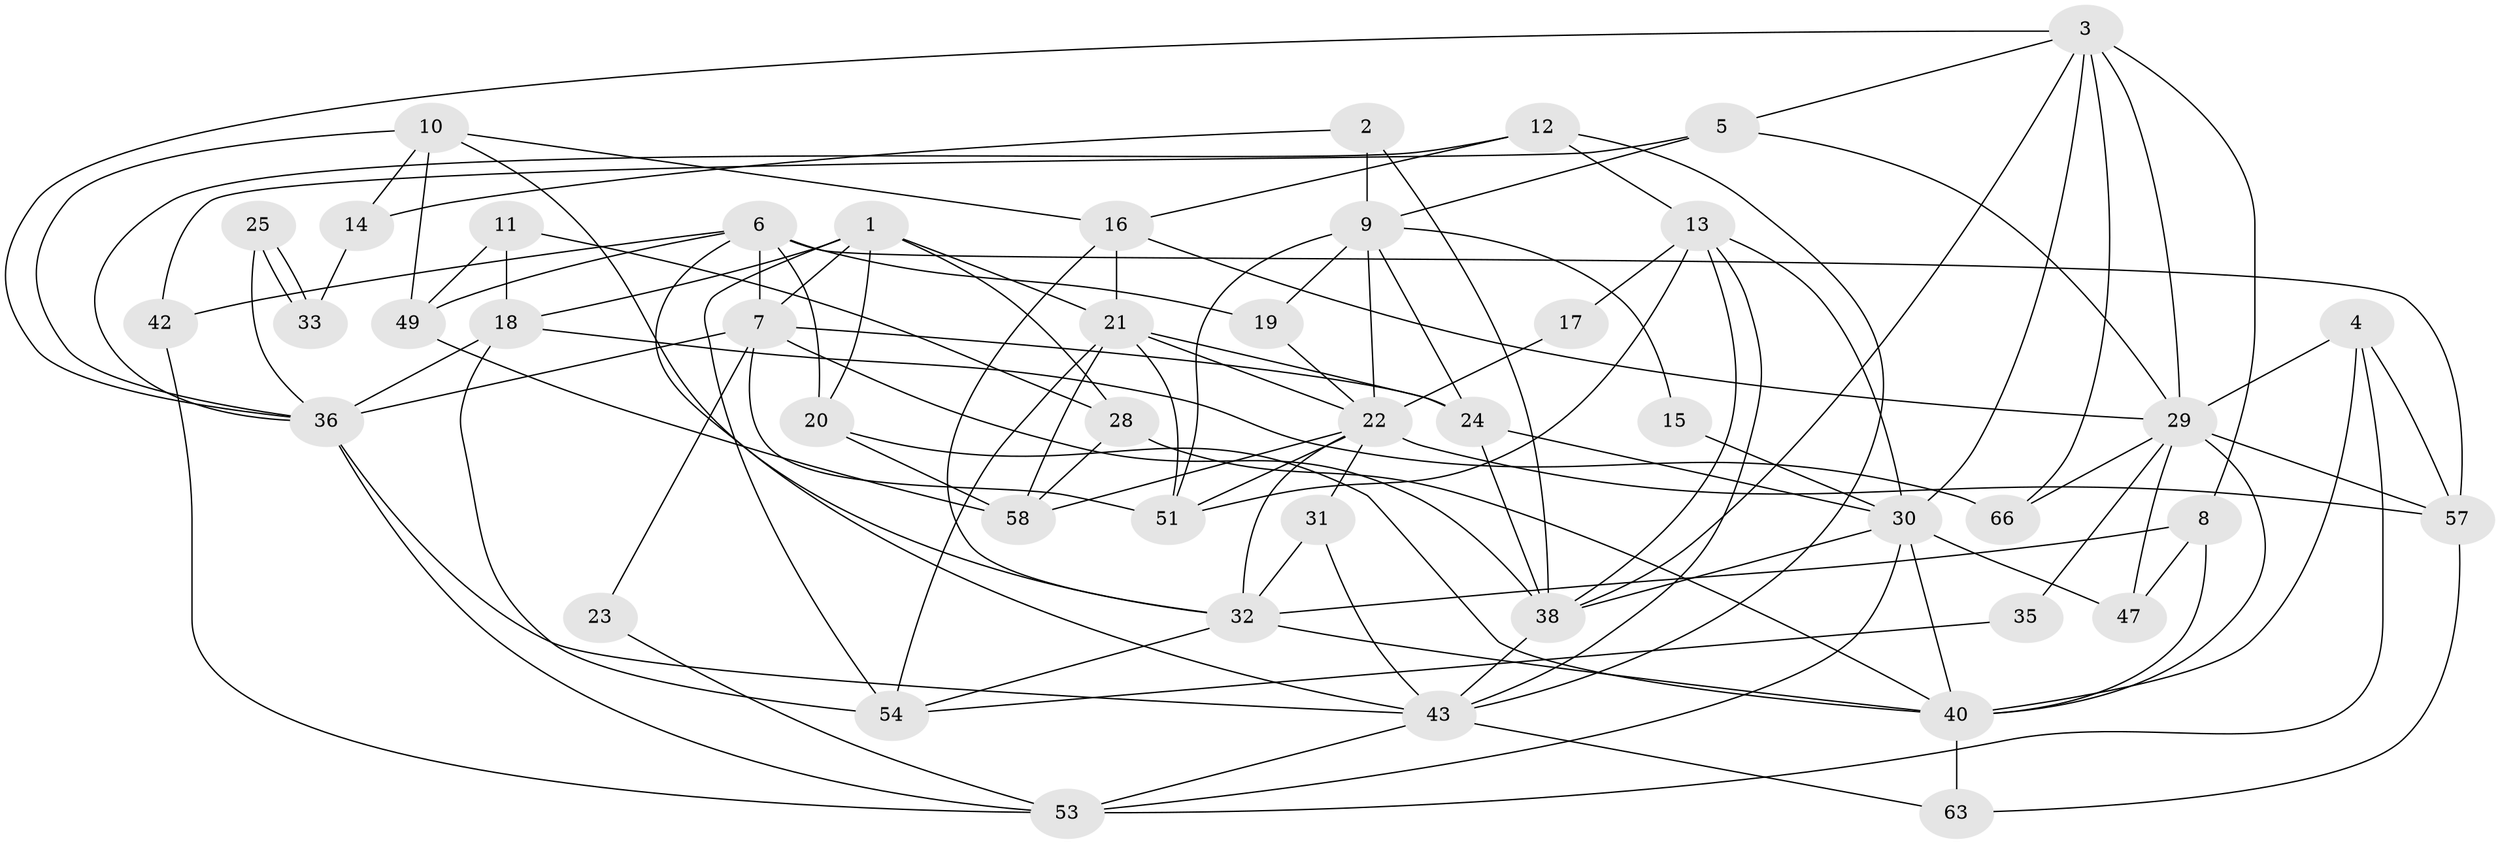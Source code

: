 // original degree distribution, {5: 0.1527777777777778, 3: 0.2777777777777778, 4: 0.3333333333333333, 2: 0.09722222222222222, 6: 0.1111111111111111, 8: 0.013888888888888888, 7: 0.013888888888888888}
// Generated by graph-tools (version 1.1) at 2025/11/02/27/25 16:11:18]
// undirected, 46 vertices, 113 edges
graph export_dot {
graph [start="1"]
  node [color=gray90,style=filled];
  1 [super="+60"];
  2;
  3 [super="+37"];
  4;
  5;
  6 [super="+27"];
  7 [super="+52"];
  8 [super="+41"];
  9 [super="+72"];
  10 [super="+46"];
  11 [super="+67"];
  12;
  13 [super="+70"];
  14;
  15;
  16 [super="+44"];
  17;
  18 [super="+26"];
  19;
  20;
  21 [super="+50"];
  22 [super="+68"];
  23;
  24 [super="+69"];
  25;
  28 [super="+64"];
  29 [super="+59"];
  30 [super="+34"];
  31;
  32 [super="+39"];
  33;
  35;
  36 [super="+55"];
  38 [super="+62"];
  40 [super="+48"];
  42;
  43 [super="+45"];
  47;
  49 [super="+71"];
  51 [super="+61"];
  53 [super="+56"];
  54;
  57 [super="+65"];
  58;
  63;
  66;
  1 -- 20;
  1 -- 54;
  1 -- 28;
  1 -- 21;
  1 -- 18;
  1 -- 7;
  2 -- 9;
  2 -- 14;
  2 -- 38;
  3 -- 5;
  3 -- 36;
  3 -- 66;
  3 -- 38;
  3 -- 8;
  3 -- 29 [weight=2];
  3 -- 30;
  4 -- 53;
  4 -- 29;
  4 -- 40;
  4 -- 57;
  5 -- 9;
  5 -- 42;
  5 -- 29;
  6 -- 42;
  6 -- 19;
  6 -- 20;
  6 -- 32;
  6 -- 49;
  6 -- 7;
  6 -- 57;
  7 -- 36;
  7 -- 38;
  7 -- 23;
  7 -- 24 [weight=2];
  7 -- 51;
  8 -- 32;
  8 -- 40;
  8 -- 47;
  9 -- 19;
  9 -- 24;
  9 -- 51;
  9 -- 22;
  9 -- 15;
  10 -- 43;
  10 -- 49;
  10 -- 36;
  10 -- 14;
  10 -- 16;
  11 -- 18;
  11 -- 28;
  11 -- 49 [weight=2];
  12 -- 13;
  12 -- 36;
  12 -- 43;
  12 -- 16;
  13 -- 30;
  13 -- 38;
  13 -- 17;
  13 -- 43;
  13 -- 51;
  14 -- 33;
  15 -- 30;
  16 -- 21;
  16 -- 29;
  16 -- 32;
  17 -- 22;
  18 -- 54;
  18 -- 66;
  18 -- 36;
  19 -- 22;
  20 -- 40 [weight=2];
  20 -- 58;
  21 -- 58;
  21 -- 51;
  21 -- 22;
  21 -- 54;
  21 -- 24;
  22 -- 58;
  22 -- 32;
  22 -- 31;
  22 -- 51;
  22 -- 57;
  23 -- 53;
  24 -- 38;
  24 -- 30;
  25 -- 36;
  25 -- 33;
  25 -- 33;
  28 -- 58;
  28 -- 40;
  29 -- 40;
  29 -- 66;
  29 -- 47;
  29 -- 35;
  29 -- 57;
  30 -- 53;
  30 -- 47;
  30 -- 38;
  30 -- 40;
  31 -- 43;
  31 -- 32;
  32 -- 40;
  32 -- 54;
  35 -- 54;
  36 -- 53;
  36 -- 43;
  38 -- 43;
  40 -- 63;
  42 -- 53;
  43 -- 63;
  43 -- 53;
  49 -- 58;
  57 -- 63;
}
